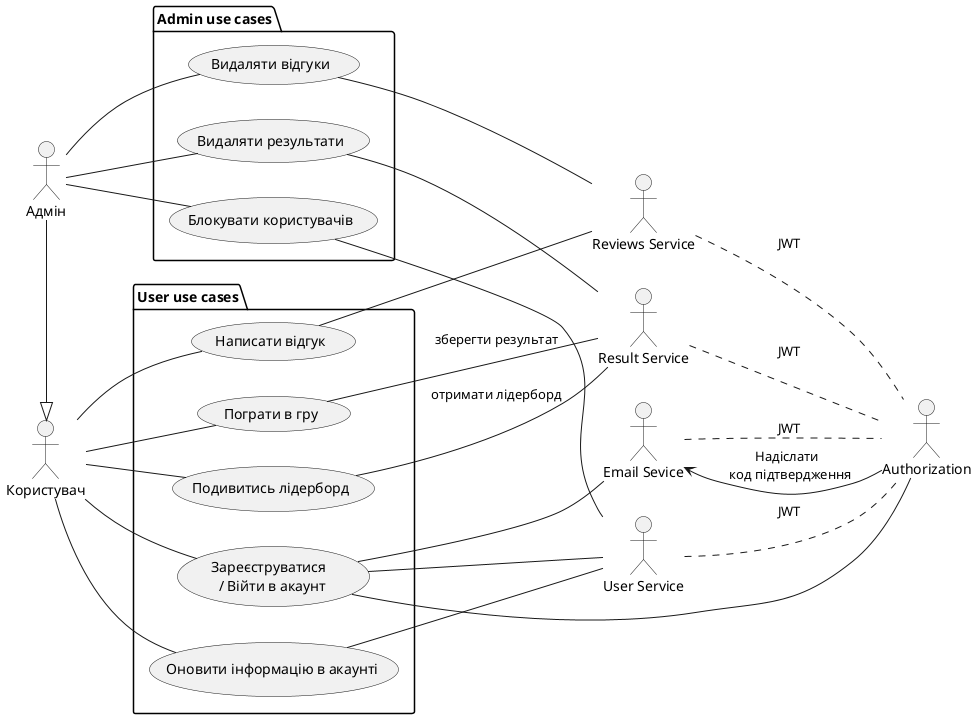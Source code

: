 @startuml
'https://plantuml.com/use-case-diagram
left to right direction

"Користувач" as user
"Адмін" as admin

admin -|> user


"Authorization" as auth
"Result Service" as results
"User Service" as userController
"Reviews Service" as reviews

"Email Sevice" as email

package "User use cases" {
    (Оновити інформацію в акаунті) as userUpdate
    (Пограти в гру) as play
    (Подивитись лідерборд) as leaderboard
    (Написати відгук) as makeReview
    (Зареєструватися \n / Війти в акаунт) as signup
}

package "Admin use cases" {
    (Блокувати користувачів) as ban
    (Видаляти відгуки) as deleteReview
    (Видаляти результати) as deleteResults
}

'''''''''''''''''''''''''''''''''''''''''
user -- leaderboard
user -- signup
user -- userUpdate
user -- play
user -- makeReview

admin -- ban
admin -- deleteReview
admin -- deleteResults

'''''''''''''''''''''''''''''''''''''''''
signup -- auth
results .. auth : JWT
userController .. auth : JWT
reviews .. auth : JWT


email .. auth : JWT
email <-- auth : Надіслати \n код підтвердження
signup - email
'auth . email : JWT
'auth -> email : \n\n\n\nНадіслати \n код підтвердження
'signup - email
'''''''''''''''''''''''''''''''''''''''''
userUpdate -- userController
ban -- userController
signup -- userController

play -- results : зберегти результат
leaderboard -- results : отримати лідерборд
deleteResults -- results

makeReview -- reviews
deleteReview -- reviews
'''''''''''''''''''''''''''''''''''''''''


@enduml